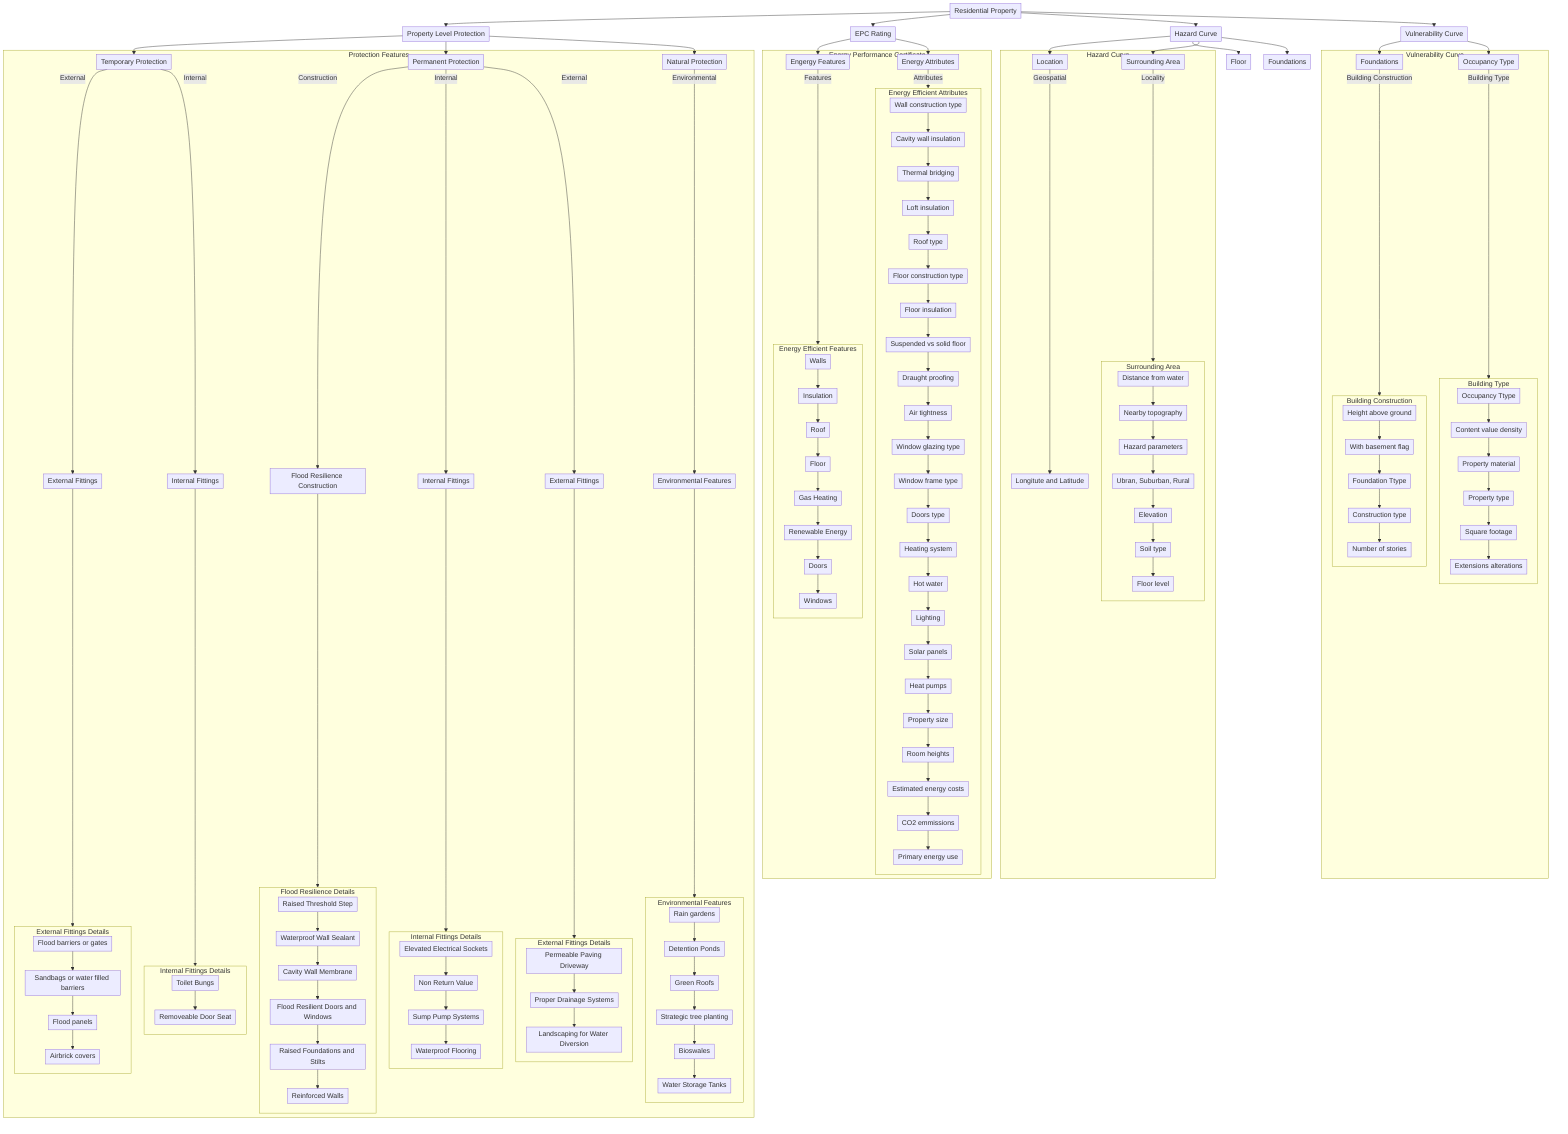 %%{
  init: {
    'flowchart': {
      'nodeSpacing': 30,
      'rankSpacing': 20,
      'padding': 5,
      'curve': 'basis',
      'ranksep': 15,
      'splines': 'polyline',
      'pack': true
    }
  }
}%%

flowchart TD
    RP[Residential Property] --> PLP[Property Level Protection]
    RP --> EPC[EPC Rating]
    RP --> HC[Hazard Curve]
    RP --> VC[Vulnerability Curve]

    PLP --> TProt[Temporary Protection]
    PLP --> PProt[Permanent Protection]
    PLP --> NProt[Natural Protection]

    subgraph "Protection Features"
        TProt --> |External| EF1[External Fittings]
        TProt --> |Internal| IF1[Internal Fittings]
        
        PProt --> |Construction| FRC[Flood Resilience Construction]
        PProt --> |Internal| IF2[Internal Fittings]
        PProt --> |External| EF2[External Fittings]
        
        NProt --> |Environmental| EnvF[Environmental Features]
    
    
    
    
        IF1 --> EFBox[Internal Fittings Details]

        subgraph EFBox[Internal Fittings Details]
        direction TB
        TOB[Toilet Bungs]
        RDS[Removeable Door Seat]
        
        TOB --> RDS
        end

        EF1 --> EFBox2[External Fittings Details]

        subgraph EFBox2[External Fittings Details]
        direction TB
        FB[Flood barriers or gates]
        SB[Sandbags or water filled barriers]
        FP1[Flood panels]
        AC[Airbrick covers]
        
        FB --> SB
        SB --> FP1
        FP1 --> AC
        end

        IF2 --> EFBox3[Internal Fittings Details]

        subgraph EFBox3[Internal Fittings Details]
        direction TB
        EVS[Elevated Electrical Sockets]
        NRV[Non Return Value]
        SPS[Sump Pump Systems]
        WPF[Waterproof Flooring]
        
        EVS --> NRV
        NRV --> SPS
        SPS --> WPF


        end

        FRC --> EFBox4[Flood Resilience Details]

        subgraph EFBox4[Flood Resilience Details]
        direction TB
        RTS[Raised Threshold Step]
        WWS[Waterproof Wall Sealant]
        CWM[Cavity Wall Membrane]
        FDW[Flood Resilient Doors and Windows]
        RFS[Raised Foundations and Stilts]
        REF[Reinforced Walls]
        
        RTS --> WWS
        WWS --> CWM
        CWM --> FDW
        FDW --> RFS
        RFS --> REF

        end

        EF2 --> EFBox5[External Fittings Details]

        subgraph EFBox5[External Fittings Details]
        direction TB
        PPD[Permeable Paving Driveway]
        PDS[Proper Drainage Systems]
        LWD[Landscaping for Water Diversion]

        PPD --> PDS
        PDS --> LWD
        end

        EnvF -->EFBox6[Environmental Features]

        subgraph EFBox6[Environmental Features]
        direction TB

        RAG[Rain gardens]
        DEP[Detention Ponds]
        GRF[Green Roofs]
        STP[Strategic tree planting]
        BEL[Bioswales]
        WST[Water Storage Tanks]

        RAG -->DEP
        DEP -->GRF
        GRF --> STP
        STP --> BEL
        BEL --> WST

        end
    end
    
    HC --> HC1[Location]
    HC --> HC2[Floor]
    HC --> HC3[Surrounding Area]
    HC --> HC4[Foundations]
    
    subgraph "Hazard Curve"
        HC1 --> |Geospatial| HC11[Longitute and Latitude]
        HC3 --> |Locality| HC31
        
        subgraph HC31[Surrounding Area]
            direction TB
            DFW[Distance from water]
            NBT[Nearby topography]
            HZP[Hazard parameters]
            USR[Ubran, Suburban, Rural]
            ELV[Elevation]
            SOT[Soil type]
            FLL[Floor level]


            DFW --> NBT
            NBT --> HZP
            HZP -->USR
            USR --> ELV
            ELV --> SOT
            SOT --> FLL

        end
    end

    

    VC --> VC1[Foundations]
    VC --> VC2[Occupancy Type]

    subgraph "Vulnerability Curve"

        VC1 --> |Building Construction| VC11

        subgraph VC11[Building Construction]
        direction TB
        HAG[Height above ground]
        WBF[With basement flag]
        FDT[Foundation Ttype]
        CST[Construction type]
        NOS[Number of stories]
        

        HAG -->WBF
        WBF --> FDT
        FDT --> CST
        CST --> NOS


        end

        VC2 --> |Building Type| VC21

        subgraph VC21[Building Type]
        direction TB

        OCC[Occupancy Ttype]
        CVD[Content value density]
        PMA[Property material]
        PTT[Property type]
        SQF[Square footage]
        EXT[Extensions alterations]

        OCC --> CVD
        CVD --> PMA
        PMA --> PTT
        PTT --> SQF
        SQF --> EXT


        end
    end

    
    EPC --> EP1[Engergy Features]
    EPC --> EP2[Energy Attributes]
    
    subgraph "Energy Performance Certificate"

        EP1 --> |Features| EP11
        EP2 --> |Attributes| EP21

        subgraph EP11["Energy Efficient Features"]
        direction TB
        WAL[Walls]
        INS[Insulation]
        ROF[Roof]
        FLR[Floor]
        EGY[Gas Heating]
        REG[Renewable Energy]
        DOO[Doors]
        WIN[Windows]

        WAL -->INS
        INS -->ROF
        ROF -->FLR
        FLR -->EGY
        EGY -->REG
        REG -->DOO
        DOO -->WIN
        end

        subgraph EP21[Energy Efficient Attributes]
        direction TB
        WCT[Wall construction type]
        CWI[Cavity wall insulation]
        THB[Thermal bridging]
        LFT[Loft insulation]
        ROT[Roof type]
        FCT[Floor construction type]
        FIS[Floor insulation]
        SSF[Suspended vs solid floor]
        HES[Heating system]
        HOW[Hot water]
        LIG[Lighting]
        SOP[Solar panels]
        HEP[Heat pumps]
        DRP[Draught proofing]
        AIT[Air tightness]
        WGT[Window glazing type]
        WFT[Window frame type]
        DOT[Doors type]
        SIZ[Property size]
        ROH[Room heights]
        EEC[Estimated energy costs]
        CO2[CO2 emmissions]
        PEU[Primary energy use]

        %% Building envelope flow
        WCT --> CWI
        CWI --> THB
        THB --> LFT
        LFT --> ROT
        ROT --> FCT
        FCT --> FIS
        FIS --> SSF
        SSF --> DRP
        DRP --> AIT
        
        %% Windows and doors flow
        AIT --> WGT
        WGT --> WFT
        WFT --> DOT
        
        %% Systems flow
        DOT --> HES
        HES --> HOW
        HOW --> LIG
        
        %% Renewable systems
        LIG --> SOP
        SOP --> HEP
        
        %% Property characteristics
        HEP --> SIZ
        SIZ --> ROH
        
        %% Performance metrics
        ROH --> EEC
        EEC --> CO2
        CO2 --> PEU

        end
    end